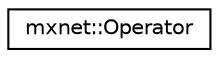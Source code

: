digraph "Graphical Class Hierarchy"
{
  edge [fontname="Helvetica",fontsize="10",labelfontname="Helvetica",labelfontsize="10"];
  node [fontname="Helvetica",fontsize="10",shape=record];
  rankdir="LR";
  Node1 [label="mxnet::Operator",height=0.2,width=0.4,color="black", fillcolor="white", style="filled",URL="$classmxnet_1_1Operator.html",tooltip="Operator interface. Operator defines basic operation unit of optimized computation graph in mxnet..."];
}
